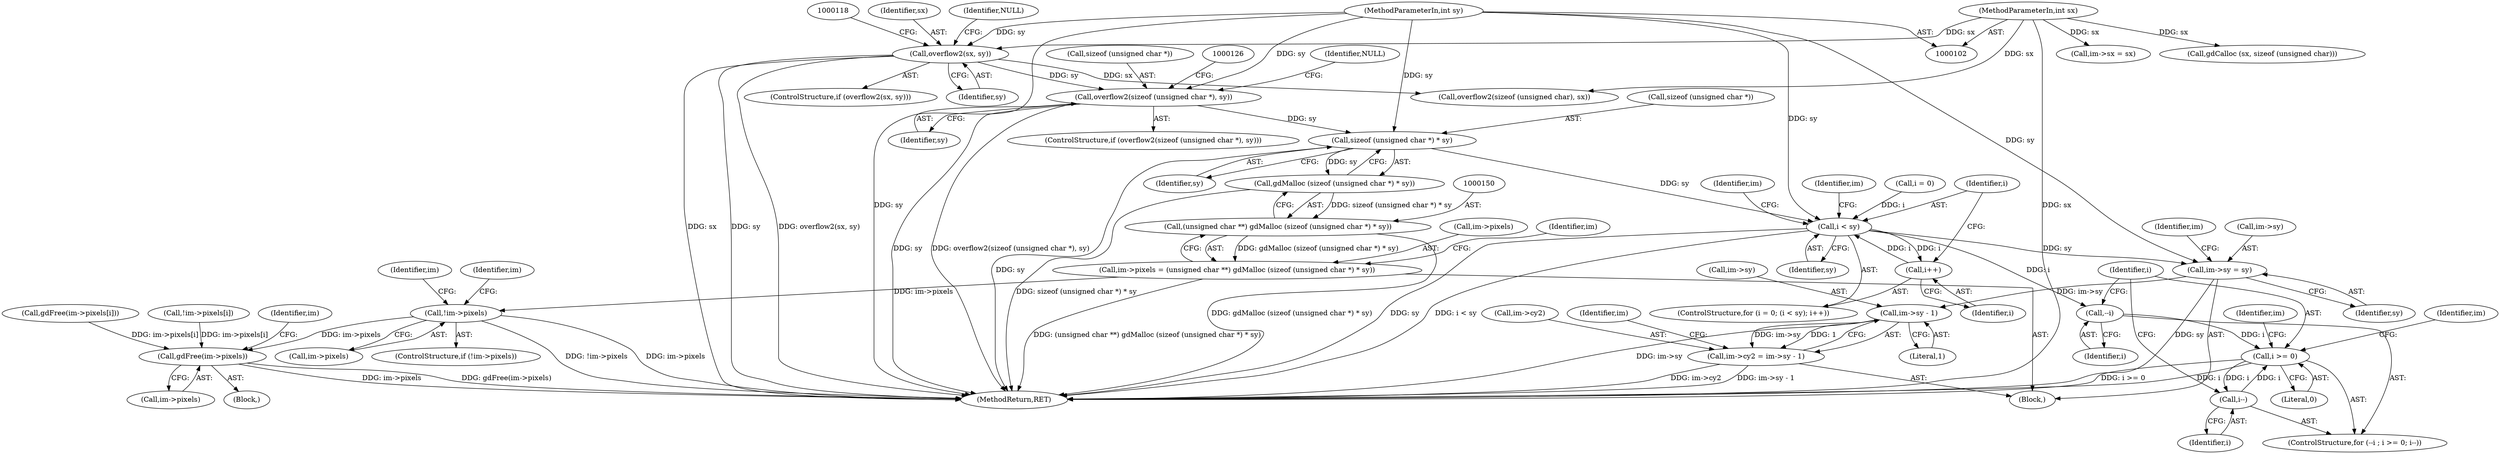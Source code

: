 digraph "0_libgd_1846f48e5fcdde996e7c27a4bbac5d0aef183e4b@API" {
"1000152" [label="(Call,sizeof (unsigned char *) * sy)"];
"1000116" [label="(Call,overflow2(sizeof (unsigned char *), sy))"];
"1000109" [label="(Call,overflow2(sx, sy))"];
"1000103" [label="(MethodParameterIn,int sx)"];
"1000104" [label="(MethodParameterIn,int sy)"];
"1000151" [label="(Call,gdMalloc (sizeof (unsigned char *) * sy))"];
"1000149" [label="(Call,(unsigned char **) gdMalloc (sizeof (unsigned char *) * sy))"];
"1000145" [label="(Call,im->pixels = (unsigned char **) gdMalloc (sizeof (unsigned char *) * sy))"];
"1000157" [label="(Call,!im->pixels)"];
"1000236" [label="(Call,gdFree(im->pixels))"];
"1000195" [label="(Call,i < sy)"];
"1000198" [label="(Call,i++)"];
"1000222" [label="(Call,--i)"];
"1000224" [label="(Call,i >= 0)"];
"1000227" [label="(Call,i--)"];
"1000249" [label="(Call,im->sy = sy)"];
"1000330" [label="(Call,im->sy - 1)"];
"1000326" [label="(Call,im->cy2 = im->sy - 1)"];
"1000158" [label="(Call,im->pixels)"];
"1000192" [label="(Call,i = 0)"];
"1000198" [label="(Call,i++)"];
"1000209" [label="(Call,gdCalloc (sx, sizeof (unsigned char)))"];
"1000221" [label="(ControlStructure,for (--i ; i >= 0; i--))"];
"1000163" [label="(Identifier,im)"];
"1000199" [label="(Identifier,i)"];
"1000334" [label="(Literal,1)"];
"1000115" [label="(ControlStructure,if (overflow2(sizeof (unsigned char *), sy)))"];
"1000227" [label="(Call,i--)"];
"1000246" [label="(Identifier,im)"];
"1000146" [label="(Call,im->pixels)"];
"1000256" [label="(Identifier,im)"];
"1000108" [label="(ControlStructure,if (overflow2(sx, sy)))"];
"1000122" [label="(Identifier,NULL)"];
"1000197" [label="(Identifier,sy)"];
"1000238" [label="(Identifier,im)"];
"1000327" [label="(Call,im->cy2)"];
"1000156" [label="(ControlStructure,if (!im->pixels))"];
"1000226" [label="(Literal,0)"];
"1000222" [label="(Call,--i)"];
"1000326" [label="(Call,im->cy2 = im->sy - 1)"];
"1000149" [label="(Call,(unsigned char **) gdMalloc (sizeof (unsigned char *) * sy))"];
"1000214" [label="(Call,!im->pixels[i])"];
"1000155" [label="(Identifier,sy)"];
"1000195" [label="(Call,i < sy)"];
"1000191" [label="(ControlStructure,for (i = 0; (i < sy); i++))"];
"1000104" [label="(MethodParameterIn,int sy)"];
"1000151" [label="(Call,gdMalloc (sizeof (unsigned char *) * sy))"];
"1000111" [label="(Identifier,sy)"];
"1000110" [label="(Identifier,sx)"];
"1000241" [label="(Identifier,im)"];
"1000233" [label="(Identifier,im)"];
"1000237" [label="(Call,im->pixels)"];
"1000253" [label="(Identifier,sy)"];
"1000168" [label="(Identifier,im)"];
"1000223" [label="(Identifier,i)"];
"1000116" [label="(Call,overflow2(sizeof (unsigned char *), sy))"];
"1000230" [label="(Call,gdFree(im->pixels[i]))"];
"1000250" [label="(Call,im->sy)"];
"1000105" [label="(Block,)"];
"1000337" [label="(Identifier,im)"];
"1000152" [label="(Call,sizeof (unsigned char *) * sy)"];
"1000153" [label="(Call,sizeof (unsigned char *))"];
"1000357" [label="(MethodReturn,RET)"];
"1000114" [label="(Identifier,NULL)"];
"1000244" [label="(Call,im->sx = sx)"];
"1000103" [label="(MethodParameterIn,int sx)"];
"1000159" [label="(Identifier,im)"];
"1000224" [label="(Call,i >= 0)"];
"1000331" [label="(Call,im->sy)"];
"1000117" [label="(Call,sizeof (unsigned char *))"];
"1000157" [label="(Call,!im->pixels)"];
"1000330" [label="(Call,im->sy - 1)"];
"1000119" [label="(Identifier,sy)"];
"1000145" [label="(Call,im->pixels = (unsigned char **) gdMalloc (sizeof (unsigned char *) * sy))"];
"1000220" [label="(Block,)"];
"1000109" [label="(Call,overflow2(sx, sy))"];
"1000196" [label="(Identifier,i)"];
"1000249" [label="(Call,im->sy = sy)"];
"1000236" [label="(Call,gdFree(im->pixels))"];
"1000204" [label="(Identifier,im)"];
"1000225" [label="(Identifier,i)"];
"1000124" [label="(Call,overflow2(sizeof (unsigned char), sx))"];
"1000228" [label="(Identifier,i)"];
"1000152" -> "1000151"  [label="AST: "];
"1000152" -> "1000155"  [label="CFG: "];
"1000153" -> "1000152"  [label="AST: "];
"1000155" -> "1000152"  [label="AST: "];
"1000151" -> "1000152"  [label="CFG: "];
"1000152" -> "1000357"  [label="DDG: sy"];
"1000152" -> "1000151"  [label="DDG: sy"];
"1000116" -> "1000152"  [label="DDG: sy"];
"1000104" -> "1000152"  [label="DDG: sy"];
"1000152" -> "1000195"  [label="DDG: sy"];
"1000116" -> "1000115"  [label="AST: "];
"1000116" -> "1000119"  [label="CFG: "];
"1000117" -> "1000116"  [label="AST: "];
"1000119" -> "1000116"  [label="AST: "];
"1000122" -> "1000116"  [label="CFG: "];
"1000126" -> "1000116"  [label="CFG: "];
"1000116" -> "1000357"  [label="DDG: sy"];
"1000116" -> "1000357"  [label="DDG: overflow2(sizeof (unsigned char *), sy)"];
"1000109" -> "1000116"  [label="DDG: sy"];
"1000104" -> "1000116"  [label="DDG: sy"];
"1000109" -> "1000108"  [label="AST: "];
"1000109" -> "1000111"  [label="CFG: "];
"1000110" -> "1000109"  [label="AST: "];
"1000111" -> "1000109"  [label="AST: "];
"1000114" -> "1000109"  [label="CFG: "];
"1000118" -> "1000109"  [label="CFG: "];
"1000109" -> "1000357"  [label="DDG: sx"];
"1000109" -> "1000357"  [label="DDG: sy"];
"1000109" -> "1000357"  [label="DDG: overflow2(sx, sy)"];
"1000103" -> "1000109"  [label="DDG: sx"];
"1000104" -> "1000109"  [label="DDG: sy"];
"1000109" -> "1000124"  [label="DDG: sx"];
"1000103" -> "1000102"  [label="AST: "];
"1000103" -> "1000357"  [label="DDG: sx"];
"1000103" -> "1000124"  [label="DDG: sx"];
"1000103" -> "1000209"  [label="DDG: sx"];
"1000103" -> "1000244"  [label="DDG: sx"];
"1000104" -> "1000102"  [label="AST: "];
"1000104" -> "1000357"  [label="DDG: sy"];
"1000104" -> "1000195"  [label="DDG: sy"];
"1000104" -> "1000249"  [label="DDG: sy"];
"1000151" -> "1000149"  [label="AST: "];
"1000149" -> "1000151"  [label="CFG: "];
"1000151" -> "1000357"  [label="DDG: sizeof (unsigned char *) * sy"];
"1000151" -> "1000149"  [label="DDG: sizeof (unsigned char *) * sy"];
"1000149" -> "1000145"  [label="AST: "];
"1000150" -> "1000149"  [label="AST: "];
"1000145" -> "1000149"  [label="CFG: "];
"1000149" -> "1000357"  [label="DDG: gdMalloc (sizeof (unsigned char *) * sy)"];
"1000149" -> "1000145"  [label="DDG: gdMalloc (sizeof (unsigned char *) * sy)"];
"1000145" -> "1000105"  [label="AST: "];
"1000146" -> "1000145"  [label="AST: "];
"1000159" -> "1000145"  [label="CFG: "];
"1000145" -> "1000357"  [label="DDG: (unsigned char **) gdMalloc (sizeof (unsigned char *) * sy)"];
"1000145" -> "1000157"  [label="DDG: im->pixels"];
"1000157" -> "1000156"  [label="AST: "];
"1000157" -> "1000158"  [label="CFG: "];
"1000158" -> "1000157"  [label="AST: "];
"1000163" -> "1000157"  [label="CFG: "];
"1000168" -> "1000157"  [label="CFG: "];
"1000157" -> "1000357"  [label="DDG: !im->pixels"];
"1000157" -> "1000357"  [label="DDG: im->pixels"];
"1000157" -> "1000236"  [label="DDG: im->pixels"];
"1000236" -> "1000220"  [label="AST: "];
"1000236" -> "1000237"  [label="CFG: "];
"1000237" -> "1000236"  [label="AST: "];
"1000241" -> "1000236"  [label="CFG: "];
"1000236" -> "1000357"  [label="DDG: im->pixels"];
"1000236" -> "1000357"  [label="DDG: gdFree(im->pixels)"];
"1000230" -> "1000236"  [label="DDG: im->pixels[i]"];
"1000214" -> "1000236"  [label="DDG: im->pixels[i]"];
"1000195" -> "1000191"  [label="AST: "];
"1000195" -> "1000197"  [label="CFG: "];
"1000196" -> "1000195"  [label="AST: "];
"1000197" -> "1000195"  [label="AST: "];
"1000204" -> "1000195"  [label="CFG: "];
"1000246" -> "1000195"  [label="CFG: "];
"1000195" -> "1000357"  [label="DDG: sy"];
"1000195" -> "1000357"  [label="DDG: i < sy"];
"1000198" -> "1000195"  [label="DDG: i"];
"1000192" -> "1000195"  [label="DDG: i"];
"1000195" -> "1000198"  [label="DDG: i"];
"1000195" -> "1000222"  [label="DDG: i"];
"1000195" -> "1000249"  [label="DDG: sy"];
"1000198" -> "1000191"  [label="AST: "];
"1000198" -> "1000199"  [label="CFG: "];
"1000199" -> "1000198"  [label="AST: "];
"1000196" -> "1000198"  [label="CFG: "];
"1000222" -> "1000221"  [label="AST: "];
"1000222" -> "1000223"  [label="CFG: "];
"1000223" -> "1000222"  [label="AST: "];
"1000225" -> "1000222"  [label="CFG: "];
"1000222" -> "1000224"  [label="DDG: i"];
"1000224" -> "1000221"  [label="AST: "];
"1000224" -> "1000226"  [label="CFG: "];
"1000225" -> "1000224"  [label="AST: "];
"1000226" -> "1000224"  [label="AST: "];
"1000233" -> "1000224"  [label="CFG: "];
"1000238" -> "1000224"  [label="CFG: "];
"1000224" -> "1000357"  [label="DDG: i"];
"1000224" -> "1000357"  [label="DDG: i >= 0"];
"1000227" -> "1000224"  [label="DDG: i"];
"1000224" -> "1000227"  [label="DDG: i"];
"1000227" -> "1000221"  [label="AST: "];
"1000227" -> "1000228"  [label="CFG: "];
"1000228" -> "1000227"  [label="AST: "];
"1000225" -> "1000227"  [label="CFG: "];
"1000249" -> "1000105"  [label="AST: "];
"1000249" -> "1000253"  [label="CFG: "];
"1000250" -> "1000249"  [label="AST: "];
"1000253" -> "1000249"  [label="AST: "];
"1000256" -> "1000249"  [label="CFG: "];
"1000249" -> "1000357"  [label="DDG: sy"];
"1000249" -> "1000330"  [label="DDG: im->sy"];
"1000330" -> "1000326"  [label="AST: "];
"1000330" -> "1000334"  [label="CFG: "];
"1000331" -> "1000330"  [label="AST: "];
"1000334" -> "1000330"  [label="AST: "];
"1000326" -> "1000330"  [label="CFG: "];
"1000330" -> "1000357"  [label="DDG: im->sy"];
"1000330" -> "1000326"  [label="DDG: im->sy"];
"1000330" -> "1000326"  [label="DDG: 1"];
"1000326" -> "1000105"  [label="AST: "];
"1000327" -> "1000326"  [label="AST: "];
"1000337" -> "1000326"  [label="CFG: "];
"1000326" -> "1000357"  [label="DDG: im->sy - 1"];
"1000326" -> "1000357"  [label="DDG: im->cy2"];
}
